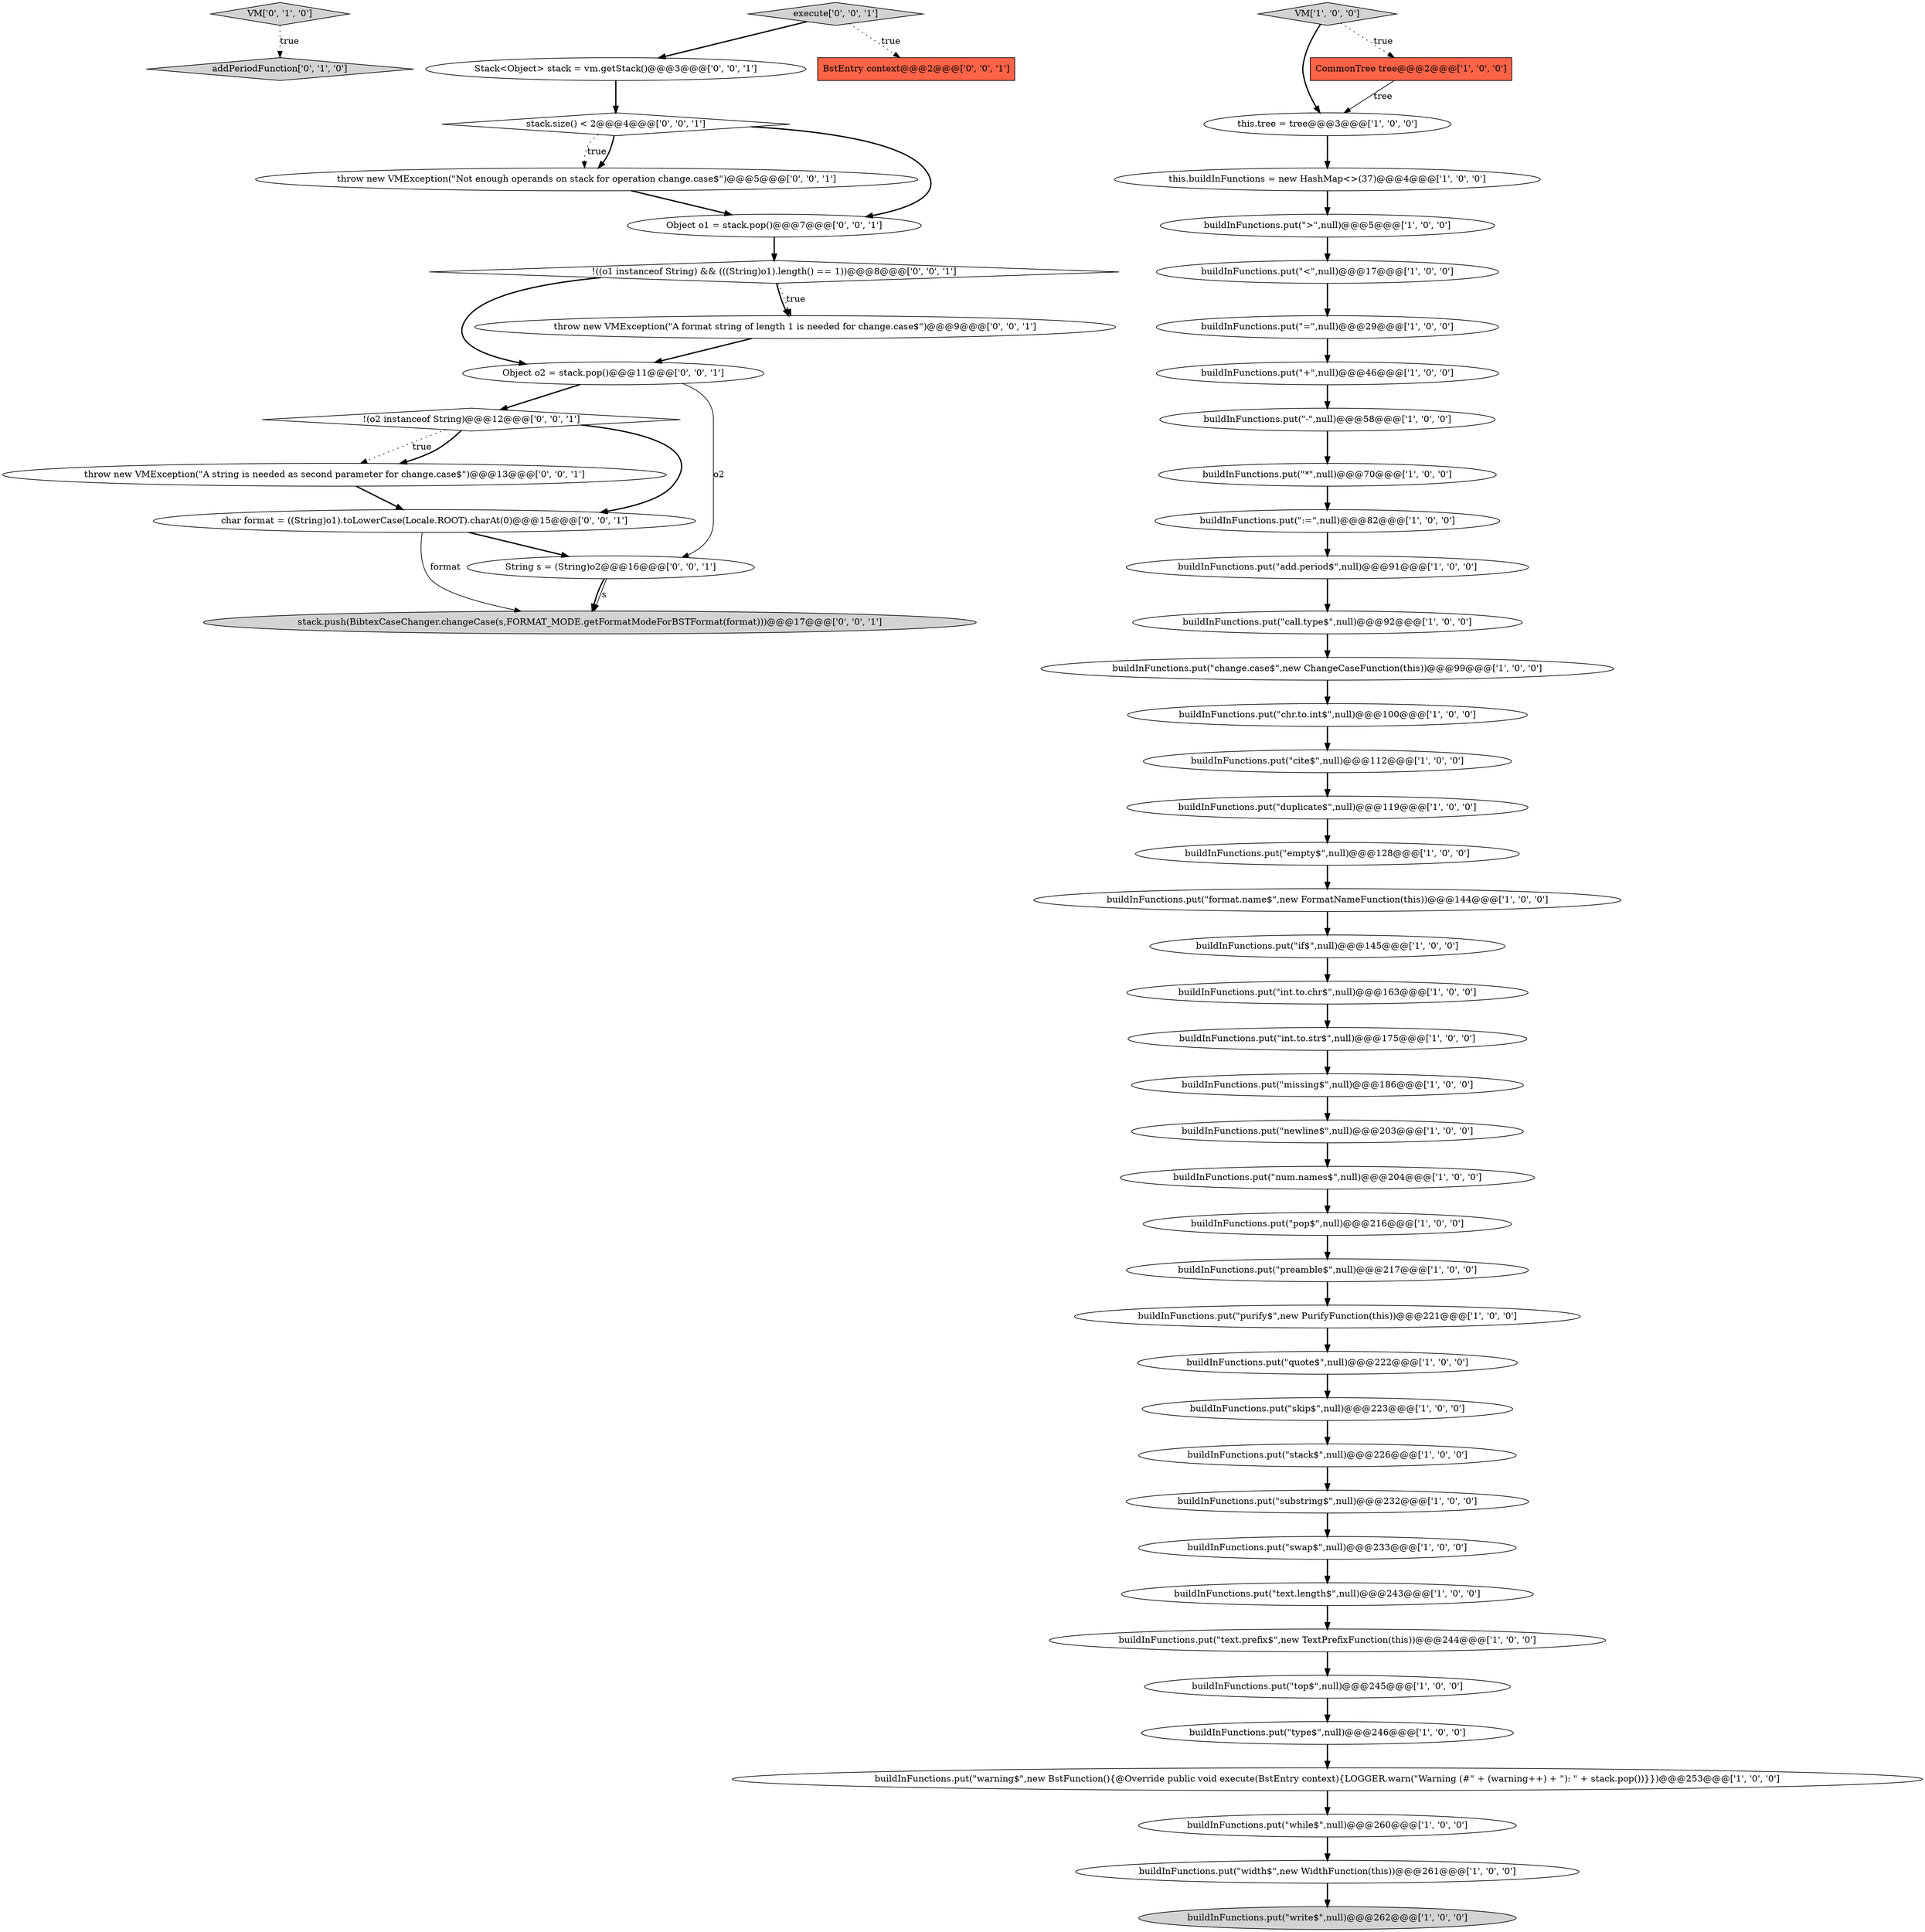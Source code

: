 digraph {
41 [style = filled, label = "addPeriodFunction['0', '1', '0']", fillcolor = lightgray, shape = diamond image = "AAA0AAABBB2BBB"];
56 [style = filled, label = "!((o1 instanceof String) && (((String)o1).length() == 1))@@@8@@@['0', '0', '1']", fillcolor = white, shape = diamond image = "AAA0AAABBB3BBB"];
15 [style = filled, label = "buildInFunctions.put(\"change.case$\",new ChangeCaseFunction(this))@@@99@@@['1', '0', '0']", fillcolor = white, shape = ellipse image = "AAA0AAABBB1BBB"];
31 [style = filled, label = "buildInFunctions.put(\"type$\",null)@@@246@@@['1', '0', '0']", fillcolor = white, shape = ellipse image = "AAA0AAABBB1BBB"];
9 [style = filled, label = "buildInFunctions.put(\"text.prefix$\",new TextPrefixFunction(this))@@@244@@@['1', '0', '0']", fillcolor = white, shape = ellipse image = "AAA0AAABBB1BBB"];
28 [style = filled, label = "buildInFunctions.put(\"stack$\",null)@@@226@@@['1', '0', '0']", fillcolor = white, shape = ellipse image = "AAA0AAABBB1BBB"];
14 [style = filled, label = "buildInFunctions.put(\"=\",null)@@@29@@@['1', '0', '0']", fillcolor = white, shape = ellipse image = "AAA0AAABBB1BBB"];
54 [style = filled, label = "Object o2 = stack.pop()@@@11@@@['0', '0', '1']", fillcolor = white, shape = ellipse image = "AAA0AAABBB3BBB"];
3 [style = filled, label = "buildInFunctions.put(\"add.period$\",null)@@@91@@@['1', '0', '0']", fillcolor = white, shape = ellipse image = "AAA0AAABBB1BBB"];
30 [style = filled, label = "buildInFunctions.put(\"<\",null)@@@17@@@['1', '0', '0']", fillcolor = white, shape = ellipse image = "AAA0AAABBB1BBB"];
49 [style = filled, label = "!(o2 instanceof String)@@@12@@@['0', '0', '1']", fillcolor = white, shape = diamond image = "AAA0AAABBB3BBB"];
23 [style = filled, label = "buildInFunctions.put(\"swap$\",null)@@@233@@@['1', '0', '0']", fillcolor = white, shape = ellipse image = "AAA0AAABBB1BBB"];
4 [style = filled, label = "buildInFunctions.put(\"int.to.str$\",null)@@@175@@@['1', '0', '0']", fillcolor = white, shape = ellipse image = "AAA0AAABBB1BBB"];
5 [style = filled, label = "buildInFunctions.put(\"missing$\",null)@@@186@@@['1', '0', '0']", fillcolor = white, shape = ellipse image = "AAA0AAABBB1BBB"];
13 [style = filled, label = "buildInFunctions.put(\"write$\",null)@@@262@@@['1', '0', '0']", fillcolor = lightgray, shape = ellipse image = "AAA0AAABBB1BBB"];
7 [style = filled, label = "buildInFunctions.put(\"pop$\",null)@@@216@@@['1', '0', '0']", fillcolor = white, shape = ellipse image = "AAA0AAABBB1BBB"];
21 [style = filled, label = "buildInFunctions.put(\"top$\",null)@@@245@@@['1', '0', '0']", fillcolor = white, shape = ellipse image = "AAA0AAABBB1BBB"];
1 [style = filled, label = "buildInFunctions.put(\"+\",null)@@@46@@@['1', '0', '0']", fillcolor = white, shape = ellipse image = "AAA0AAABBB1BBB"];
42 [style = filled, label = "VM['0', '1', '0']", fillcolor = lightgray, shape = diamond image = "AAA0AAABBB2BBB"];
37 [style = filled, label = "buildInFunctions.put(\"while$\",null)@@@260@@@['1', '0', '0']", fillcolor = white, shape = ellipse image = "AAA0AAABBB1BBB"];
38 [style = filled, label = "this.tree = tree@@@3@@@['1', '0', '0']", fillcolor = white, shape = ellipse image = "AAA0AAABBB1BBB"];
26 [style = filled, label = "buildInFunctions.put(\"call.type$\",null)@@@92@@@['1', '0', '0']", fillcolor = white, shape = ellipse image = "AAA0AAABBB1BBB"];
10 [style = filled, label = "buildInFunctions.put(\"duplicate$\",null)@@@119@@@['1', '0', '0']", fillcolor = white, shape = ellipse image = "AAA0AAABBB1BBB"];
0 [style = filled, label = "buildInFunctions.put(\">\",null)@@@5@@@['1', '0', '0']", fillcolor = white, shape = ellipse image = "AAA0AAABBB1BBB"];
2 [style = filled, label = "buildInFunctions.put(\"cite$\",null)@@@112@@@['1', '0', '0']", fillcolor = white, shape = ellipse image = "AAA0AAABBB1BBB"];
25 [style = filled, label = "buildInFunctions.put(\"purify$\",new PurifyFunction(this))@@@221@@@['1', '0', '0']", fillcolor = white, shape = ellipse image = "AAA0AAABBB1BBB"];
22 [style = filled, label = "buildInFunctions.put(\"preamble$\",null)@@@217@@@['1', '0', '0']", fillcolor = white, shape = ellipse image = "AAA0AAABBB1BBB"];
12 [style = filled, label = "buildInFunctions.put(\"num.names$\",null)@@@204@@@['1', '0', '0']", fillcolor = white, shape = ellipse image = "AAA0AAABBB1BBB"];
16 [style = filled, label = "buildInFunctions.put(\"chr.to.int$\",null)@@@100@@@['1', '0', '0']", fillcolor = white, shape = ellipse image = "AAA0AAABBB1BBB"];
20 [style = filled, label = "buildInFunctions.put(\"text.length$\",null)@@@243@@@['1', '0', '0']", fillcolor = white, shape = ellipse image = "AAA0AAABBB1BBB"];
24 [style = filled, label = "this.buildInFunctions = new HashMap<>(37)@@@4@@@['1', '0', '0']", fillcolor = white, shape = ellipse image = "AAA0AAABBB1BBB"];
27 [style = filled, label = "buildInFunctions.put(\"skip$\",null)@@@223@@@['1', '0', '0']", fillcolor = white, shape = ellipse image = "AAA0AAABBB1BBB"];
36 [style = filled, label = "buildInFunctions.put(\"warning$\",new BstFunction(){@Override public void execute(BstEntry context){LOGGER.warn(\"Warning (#\" + (warning++) + \"): \" + stack.pop())}})@@@253@@@['1', '0', '0']", fillcolor = white, shape = ellipse image = "AAA0AAABBB1BBB"];
43 [style = filled, label = "throw new VMException(\"Not enough operands on stack for operation change.case$\")@@@5@@@['0', '0', '1']", fillcolor = white, shape = ellipse image = "AAA0AAABBB3BBB"];
39 [style = filled, label = "buildInFunctions.put(\"width$\",new WidthFunction(this))@@@261@@@['1', '0', '0']", fillcolor = white, shape = ellipse image = "AAA0AAABBB1BBB"];
34 [style = filled, label = "buildInFunctions.put(\"substring$\",null)@@@232@@@['1', '0', '0']", fillcolor = white, shape = ellipse image = "AAA0AAABBB1BBB"];
11 [style = filled, label = "buildInFunctions.put(\"if$\",null)@@@145@@@['1', '0', '0']", fillcolor = white, shape = ellipse image = "AAA0AAABBB1BBB"];
40 [style = filled, label = "buildInFunctions.put(\":=\",null)@@@82@@@['1', '0', '0']", fillcolor = white, shape = ellipse image = "AAA0AAABBB1BBB"];
51 [style = filled, label = "execute['0', '0', '1']", fillcolor = lightgray, shape = diamond image = "AAA0AAABBB3BBB"];
53 [style = filled, label = "Object o1 = stack.pop()@@@7@@@['0', '0', '1']", fillcolor = white, shape = ellipse image = "AAA0AAABBB3BBB"];
46 [style = filled, label = "stack.push(BibtexCaseChanger.changeCase(s,FORMAT_MODE.getFormatModeForBSTFormat(format)))@@@17@@@['0', '0', '1']", fillcolor = lightgray, shape = ellipse image = "AAA0AAABBB3BBB"];
45 [style = filled, label = "throw new VMException(\"A format string of length 1 is needed for change.case$\")@@@9@@@['0', '0', '1']", fillcolor = white, shape = ellipse image = "AAA0AAABBB3BBB"];
48 [style = filled, label = "Stack<Object> stack = vm.getStack()@@@3@@@['0', '0', '1']", fillcolor = white, shape = ellipse image = "AAA0AAABBB3BBB"];
47 [style = filled, label = "BstEntry context@@@2@@@['0', '0', '1']", fillcolor = tomato, shape = box image = "AAA0AAABBB3BBB"];
18 [style = filled, label = "buildInFunctions.put(\"-\",null)@@@58@@@['1', '0', '0']", fillcolor = white, shape = ellipse image = "AAA0AAABBB1BBB"];
6 [style = filled, label = "buildInFunctions.put(\"int.to.chr$\",null)@@@163@@@['1', '0', '0']", fillcolor = white, shape = ellipse image = "AAA0AAABBB1BBB"];
8 [style = filled, label = "VM['1', '0', '0']", fillcolor = lightgray, shape = diamond image = "AAA0AAABBB1BBB"];
19 [style = filled, label = "buildInFunctions.put(\"empty$\",null)@@@128@@@['1', '0', '0']", fillcolor = white, shape = ellipse image = "AAA0AAABBB1BBB"];
32 [style = filled, label = "buildInFunctions.put(\"newline$\",null)@@@203@@@['1', '0', '0']", fillcolor = white, shape = ellipse image = "AAA0AAABBB1BBB"];
35 [style = filled, label = "buildInFunctions.put(\"format.name$\",new FormatNameFunction(this))@@@144@@@['1', '0', '0']", fillcolor = white, shape = ellipse image = "AAA0AAABBB1BBB"];
17 [style = filled, label = "CommonTree tree@@@2@@@['1', '0', '0']", fillcolor = tomato, shape = box image = "AAA0AAABBB1BBB"];
44 [style = filled, label = "throw new VMException(\"A string is needed as second parameter for change.case$\")@@@13@@@['0', '0', '1']", fillcolor = white, shape = ellipse image = "AAA0AAABBB3BBB"];
55 [style = filled, label = "char format = ((String)o1).toLowerCase(Locale.ROOT).charAt(0)@@@15@@@['0', '0', '1']", fillcolor = white, shape = ellipse image = "AAA0AAABBB3BBB"];
29 [style = filled, label = "buildInFunctions.put(\"*\",null)@@@70@@@['1', '0', '0']", fillcolor = white, shape = ellipse image = "AAA0AAABBB1BBB"];
50 [style = filled, label = "String s = (String)o2@@@16@@@['0', '0', '1']", fillcolor = white, shape = ellipse image = "AAA0AAABBB3BBB"];
52 [style = filled, label = "stack.size() < 2@@@4@@@['0', '0', '1']", fillcolor = white, shape = diamond image = "AAA0AAABBB3BBB"];
33 [style = filled, label = "buildInFunctions.put(\"quote$\",null)@@@222@@@['1', '0', '0']", fillcolor = white, shape = ellipse image = "AAA0AAABBB1BBB"];
51->48 [style = bold, label=""];
12->7 [style = bold, label=""];
33->27 [style = bold, label=""];
56->45 [style = bold, label=""];
54->49 [style = bold, label=""];
32->12 [style = bold, label=""];
36->37 [style = bold, label=""];
6->4 [style = bold, label=""];
3->26 [style = bold, label=""];
27->28 [style = bold, label=""];
49->55 [style = bold, label=""];
49->44 [style = dotted, label="true"];
39->13 [style = bold, label=""];
4->5 [style = bold, label=""];
34->23 [style = bold, label=""];
53->56 [style = bold, label=""];
50->46 [style = bold, label=""];
17->38 [style = solid, label="tree"];
1->18 [style = bold, label=""];
25->33 [style = bold, label=""];
2->10 [style = bold, label=""];
9->21 [style = bold, label=""];
24->0 [style = bold, label=""];
11->6 [style = bold, label=""];
5->32 [style = bold, label=""];
7->22 [style = bold, label=""];
55->46 [style = solid, label="format"];
38->24 [style = bold, label=""];
56->54 [style = bold, label=""];
8->38 [style = bold, label=""];
10->19 [style = bold, label=""];
43->53 [style = bold, label=""];
14->1 [style = bold, label=""];
16->2 [style = bold, label=""];
48->52 [style = bold, label=""];
51->47 [style = dotted, label="true"];
45->54 [style = bold, label=""];
26->15 [style = bold, label=""];
37->39 [style = bold, label=""];
52->43 [style = dotted, label="true"];
28->34 [style = bold, label=""];
22->25 [style = bold, label=""];
23->20 [style = bold, label=""];
50->46 [style = solid, label="s"];
56->45 [style = dotted, label="true"];
15->16 [style = bold, label=""];
55->50 [style = bold, label=""];
44->55 [style = bold, label=""];
0->30 [style = bold, label=""];
52->43 [style = bold, label=""];
49->44 [style = bold, label=""];
20->9 [style = bold, label=""];
35->11 [style = bold, label=""];
54->50 [style = solid, label="o2"];
31->36 [style = bold, label=""];
52->53 [style = bold, label=""];
30->14 [style = bold, label=""];
40->3 [style = bold, label=""];
42->41 [style = dotted, label="true"];
21->31 [style = bold, label=""];
8->17 [style = dotted, label="true"];
19->35 [style = bold, label=""];
18->29 [style = bold, label=""];
29->40 [style = bold, label=""];
}

